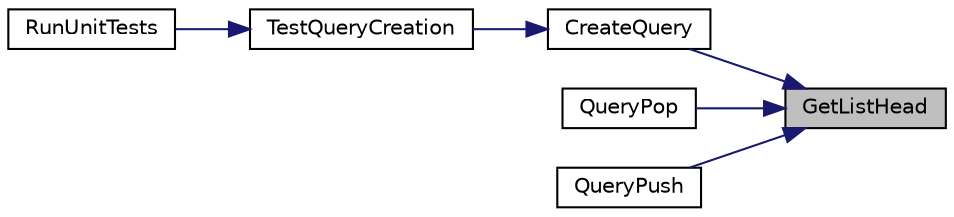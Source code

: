 digraph "GetListHead"
{
 // LATEX_PDF_SIZE
  edge [fontname="Helvetica",fontsize="10",labelfontname="Helvetica",labelfontsize="10"];
  node [fontname="Helvetica",fontsize="10",shape=record];
  rankdir="RL";
  Node1 [label="GetListHead",height=0.2,width=0.4,color="black", fillcolor="grey75", style="filled", fontcolor="black",tooltip=" "];
  Node1 -> Node2 [dir="back",color="midnightblue",fontsize="10",style="solid",fontname="Helvetica"];
  Node2 [label="CreateQuery",height=0.2,width=0.4,color="black", fillcolor="white", style="filled",URL="$_query_8h.html#ab4c17e1b96bd8ae62044d83a39e8acc7",tooltip=" "];
  Node2 -> Node3 [dir="back",color="midnightblue",fontsize="10",style="solid",fontname="Helvetica"];
  Node3 [label="TestQueryCreation",height=0.2,width=0.4,color="black", fillcolor="white", style="filled",URL="$_tests_8h.html#ac00dc0a497344934b93cf223e1d2bc02",tooltip="tests query creation"];
  Node3 -> Node4 [dir="back",color="midnightblue",fontsize="10",style="solid",fontname="Helvetica"];
  Node4 [label="RunUnitTests",height=0.2,width=0.4,color="black", fillcolor="white", style="filled",URL="$_tests_8h.html#aa97a9cda58fa10ff835b18f62ca5ac81",tooltip=" "];
  Node1 -> Node5 [dir="back",color="midnightblue",fontsize="10",style="solid",fontname="Helvetica"];
  Node5 [label="QueryPop",height=0.2,width=0.4,color="black", fillcolor="white", style="filled",URL="$_query_8h.html#a41d16c443bbba47e137df90035298169",tooltip=" "];
  Node1 -> Node6 [dir="back",color="midnightblue",fontsize="10",style="solid",fontname="Helvetica"];
  Node6 [label="QueryPush",height=0.2,width=0.4,color="black", fillcolor="white", style="filled",URL="$_query_8h.html#a24c59fceb4972e8043e30a4b479c9fe9",tooltip=" "];
}

